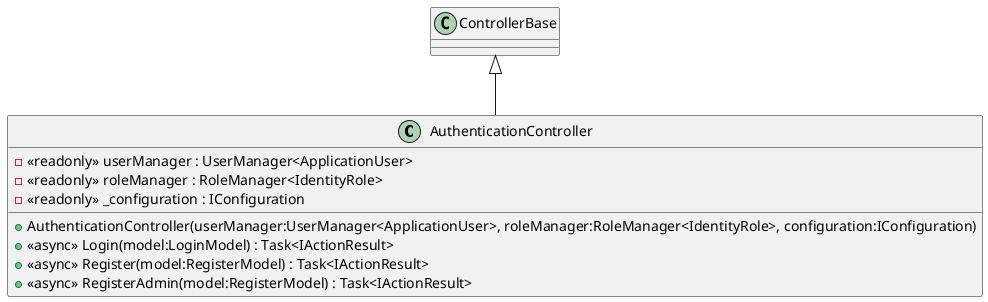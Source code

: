 @startuml
class AuthenticationController {
    - <<readonly>> userManager : UserManager<ApplicationUser>
    - <<readonly>> roleManager : RoleManager<IdentityRole>
    - <<readonly>> _configuration : IConfiguration
    + AuthenticationController(userManager:UserManager<ApplicationUser>, roleManager:RoleManager<IdentityRole>, configuration:IConfiguration)
    + <<async>> Login(model:LoginModel) : Task<IActionResult>
    + <<async>> Register(model:RegisterModel) : Task<IActionResult>
    + <<async>> RegisterAdmin(model:RegisterModel) : Task<IActionResult>
}
ControllerBase <|-- AuthenticationController
@enduml
